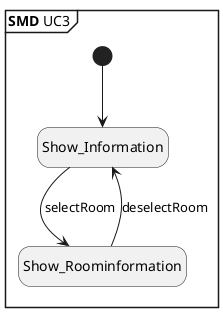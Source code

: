 @startuml SMD UC2

mainframe **SMD** UC3

hide empty description

[*] --> Show_Information

state Show_Information 
state Show_Roominformation 


Show_Information --> Show_Roominformation : selectRoom
Show_Roominformation --> Show_Information : deselectRoom


@enduml